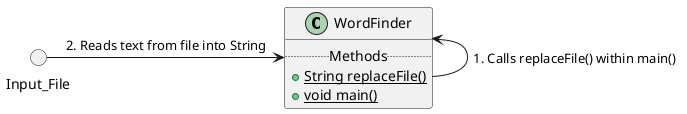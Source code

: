 @startuml

class WordFinder{
    ..Methods..
    +{static} String replaceFile()
    +{static} void main()
}

circle Input_File
Input_File -> WordFinder : 2. Reads text from file into String
WordFinder <- WordFinder : 1. Calls replaceFile() within main()

@enduml